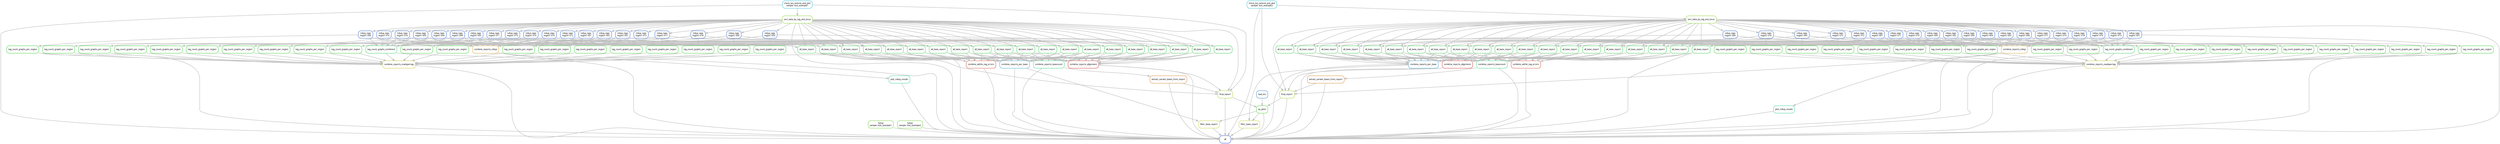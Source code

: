 digraph snakemake_dag {
    graph[bgcolor=white, margin=0];
    node[shape=box, style=rounded, fontname=sans,                 fontsize=10, penwidth=2];
    edge[penwidth=2, color=grey];
	0[label = "all", color = "0.64 0.6 0.85", style="rounded"];
	1[label = "check_loci_extend_and_plot\nsample: test_example1", color = "0.52 0.6 0.85", style="rounded"];
	2[label = "check_loci_extend_and_plot\nsample: test_example2", color = "0.52 0.6 0.85", style="rounded"];
	3[label = "sort_data_by_tag_and_locus", color = "0.24 0.6 0.85", style="rounded"];
	4[label = "sort_data_by_tag_and_locus", color = "0.24 0.6 0.85", style="rounded"];
	5[label = "fastqc\nsample: test_example1", color = "0.27 0.6 0.85", style="rounded"];
	6[label = "fastqc\nsample: test_example2", color = "0.27 0.6 0.85", style="rounded"];
	7[label = "combine_reports_per_base", color = "0.55 0.6 0.85", style="rounded"];
	8[label = "all_base_report", color = "0.36 0.6 0.85", style="rounded"];
	9[label = "rollup_tags\nregion: 000", color = "0.61 0.6 0.85", style="rounded"];
	10[label = "all_base_report", color = "0.36 0.6 0.85", style="rounded"];
	11[label = "rollup_tags\nregion: 001", color = "0.61 0.6 0.85", style="rounded"];
	12[label = "all_base_report", color = "0.36 0.6 0.85", style="rounded"];
	13[label = "rollup_tags\nregion: 002", color = "0.61 0.6 0.85", style="rounded"];
	14[label = "all_base_report", color = "0.36 0.6 0.85", style="rounded"];
	15[label = "rollup_tags\nregion: 003", color = "0.61 0.6 0.85", style="rounded"];
	16[label = "all_base_report", color = "0.36 0.6 0.85", style="rounded"];
	17[label = "rollup_tags\nregion: 004", color = "0.61 0.6 0.85", style="rounded"];
	18[label = "all_base_report", color = "0.36 0.6 0.85", style="rounded"];
	19[label = "rollup_tags\nregion: 005", color = "0.61 0.6 0.85", style="rounded"];
	20[label = "all_base_report", color = "0.36 0.6 0.85", style="rounded"];
	21[label = "rollup_tags\nregion: 006", color = "0.61 0.6 0.85", style="rounded"];
	22[label = "all_base_report", color = "0.36 0.6 0.85", style="rounded"];
	23[label = "rollup_tags\nregion: 007", color = "0.61 0.6 0.85", style="rounded"];
	24[label = "all_base_report", color = "0.36 0.6 0.85", style="rounded"];
	25[label = "rollup_tags\nregion: 008", color = "0.61 0.6 0.85", style="rounded"];
	26[label = "all_base_report", color = "0.36 0.6 0.85", style="rounded"];
	27[label = "rollup_tags\nregion: 009", color = "0.61 0.6 0.85", style="rounded"];
	28[label = "all_base_report", color = "0.36 0.6 0.85", style="rounded"];
	29[label = "rollup_tags\nregion: 010", color = "0.61 0.6 0.85", style="rounded"];
	30[label = "all_base_report", color = "0.36 0.6 0.85", style="rounded"];
	31[label = "rollup_tags\nregion: 011", color = "0.61 0.6 0.85", style="rounded"];
	32[label = "all_base_report", color = "0.36 0.6 0.85", style="rounded"];
	33[label = "rollup_tags\nregion: 012", color = "0.61 0.6 0.85", style="rounded"];
	34[label = "all_base_report", color = "0.36 0.6 0.85", style="rounded"];
	35[label = "rollup_tags\nregion: 013", color = "0.61 0.6 0.85", style="rounded"];
	36[label = "all_base_report", color = "0.36 0.6 0.85", style="rounded"];
	37[label = "rollup_tags\nregion: 014", color = "0.61 0.6 0.85", style="rounded"];
	38[label = "all_base_report", color = "0.36 0.6 0.85", style="rounded"];
	39[label = "rollup_tags\nregion: 015", color = "0.61 0.6 0.85", style="rounded"];
	40[label = "all_base_report", color = "0.36 0.6 0.85", style="rounded"];
	41[label = "rollup_tags\nregion: 016", color = "0.61 0.6 0.85", style="rounded"];
	42[label = "all_base_report", color = "0.36 0.6 0.85", style="rounded"];
	43[label = "rollup_tags\nregion: 017", color = "0.61 0.6 0.85", style="rounded"];
	44[label = "all_base_report", color = "0.36 0.6 0.85", style="rounded"];
	45[label = "rollup_tags\nregion: 018", color = "0.61 0.6 0.85", style="rounded"];
	46[label = "all_base_report", color = "0.36 0.6 0.85", style="rounded"];
	47[label = "rollup_tags\nregion: 019", color = "0.61 0.6 0.85", style="rounded"];
	48[label = "combine_reports_per_base", color = "0.55 0.6 0.85", style="rounded"];
	49[label = "all_base_report", color = "0.36 0.6 0.85", style="rounded"];
	50[label = "rollup_tags\nregion: 000", color = "0.61 0.6 0.85", style="rounded"];
	51[label = "all_base_report", color = "0.36 0.6 0.85", style="rounded"];
	52[label = "rollup_tags\nregion: 001", color = "0.61 0.6 0.85", style="rounded"];
	53[label = "all_base_report", color = "0.36 0.6 0.85", style="rounded"];
	54[label = "rollup_tags\nregion: 002", color = "0.61 0.6 0.85", style="rounded"];
	55[label = "all_base_report", color = "0.36 0.6 0.85", style="rounded"];
	56[label = "rollup_tags\nregion: 003", color = "0.61 0.6 0.85", style="rounded"];
	57[label = "all_base_report", color = "0.36 0.6 0.85", style="rounded"];
	58[label = "rollup_tags\nregion: 004", color = "0.61 0.6 0.85", style="rounded"];
	59[label = "all_base_report", color = "0.36 0.6 0.85", style="rounded"];
	60[label = "rollup_tags\nregion: 005", color = "0.61 0.6 0.85", style="rounded"];
	61[label = "all_base_report", color = "0.36 0.6 0.85", style="rounded"];
	62[label = "rollup_tags\nregion: 006", color = "0.61 0.6 0.85", style="rounded"];
	63[label = "all_base_report", color = "0.36 0.6 0.85", style="rounded"];
	64[label = "rollup_tags\nregion: 007", color = "0.61 0.6 0.85", style="rounded"];
	65[label = "all_base_report", color = "0.36 0.6 0.85", style="rounded"];
	66[label = "rollup_tags\nregion: 008", color = "0.61 0.6 0.85", style="rounded"];
	67[label = "all_base_report", color = "0.36 0.6 0.85", style="rounded"];
	68[label = "rollup_tags\nregion: 009", color = "0.61 0.6 0.85", style="rounded"];
	69[label = "all_base_report", color = "0.36 0.6 0.85", style="rounded"];
	70[label = "rollup_tags\nregion: 010", color = "0.61 0.6 0.85", style="rounded"];
	71[label = "all_base_report", color = "0.36 0.6 0.85", style="rounded"];
	72[label = "rollup_tags\nregion: 011", color = "0.61 0.6 0.85", style="rounded"];
	73[label = "all_base_report", color = "0.36 0.6 0.85", style="rounded"];
	74[label = "rollup_tags\nregion: 012", color = "0.61 0.6 0.85", style="rounded"];
	75[label = "all_base_report", color = "0.36 0.6 0.85", style="rounded"];
	76[label = "rollup_tags\nregion: 013", color = "0.61 0.6 0.85", style="rounded"];
	77[label = "all_base_report", color = "0.36 0.6 0.85", style="rounded"];
	78[label = "rollup_tags\nregion: 014", color = "0.61 0.6 0.85", style="rounded"];
	79[label = "all_base_report", color = "0.36 0.6 0.85", style="rounded"];
	80[label = "rollup_tags\nregion: 015", color = "0.61 0.6 0.85", style="rounded"];
	81[label = "all_base_report", color = "0.36 0.6 0.85", style="rounded"];
	82[label = "rollup_tags\nregion: 016", color = "0.61 0.6 0.85", style="rounded"];
	83[label = "all_base_report", color = "0.36 0.6 0.85", style="rounded"];
	84[label = "rollup_tags\nregion: 017", color = "0.61 0.6 0.85", style="rounded"];
	85[label = "all_base_report", color = "0.36 0.6 0.85", style="rounded"];
	86[label = "rollup_tags\nregion: 018", color = "0.61 0.6 0.85", style="rounded"];
	87[label = "all_base_report", color = "0.36 0.6 0.85", style="rounded"];
	88[label = "rollup_tags\nregion: 019", color = "0.61 0.6 0.85", style="rounded"];
	89[label = "tag_count_graphs_per_region", color = "0.33 0.6 0.85", style="rounded"];
	90[label = "tag_count_graphs_per_region", color = "0.33 0.6 0.85", style="rounded"];
	91[label = "tag_count_graphs_combined", color = "0.39 0.6 0.85", style="rounded"];
	92[label = "tag_count_graphs_combined", color = "0.39 0.6 0.85", style="rounded"];
	93[label = "combine_reports_alignment", color = "0.00 0.6 0.85", style="rounded"];
	94[label = "combine_reports_alignment", color = "0.00 0.6 0.85", style="rounded"];
	95[label = "combine_reports_basecount", color = "0.42 0.6 0.85", style="rounded"];
	96[label = "combine_reports_basecount", color = "0.42 0.6 0.85", style="rounded"];
	97[label = "combine_reports_rollup", color = "0.12 0.6 0.85", style="rounded"];
	98[label = "combine_reports_rollup", color = "0.12 0.6 0.85", style="rounded"];
	99[label = "extract_variant_bases_from_report", color = "0.09 0.6 0.85", style="rounded"];
	100[label = "extract_variant_bases_from_report", color = "0.09 0.6 0.85", style="rounded"];
	101[label = "plot_rollup_results", color = "0.45 0.6 0.85", style="rounded"];
	102[label = "plot_rollup_results", color = "0.45 0.6 0.85", style="rounded"];
	103[label = "combine_within_tag_errors", color = "0.03 0.6 0.85", style="rounded"];
	104[label = "combine_within_tag_errors", color = "0.03 0.6 0.85", style="rounded"];
	105[label = "combine_reports_readspertag", color = "0.15 0.6 0.85", style="rounded"];
	106[label = "tag_count_graphs_per_region", color = "0.33 0.6 0.85", style="rounded"];
	107[label = "tag_count_graphs_per_region", color = "0.33 0.6 0.85", style="rounded"];
	108[label = "tag_count_graphs_per_region", color = "0.33 0.6 0.85", style="rounded"];
	109[label = "tag_count_graphs_per_region", color = "0.33 0.6 0.85", style="rounded"];
	110[label = "tag_count_graphs_per_region", color = "0.33 0.6 0.85", style="rounded"];
	111[label = "tag_count_graphs_per_region", color = "0.33 0.6 0.85", style="rounded"];
	112[label = "tag_count_graphs_per_region", color = "0.33 0.6 0.85", style="rounded"];
	113[label = "tag_count_graphs_per_region", color = "0.33 0.6 0.85", style="rounded"];
	114[label = "tag_count_graphs_per_region", color = "0.33 0.6 0.85", style="rounded"];
	115[label = "tag_count_graphs_per_region", color = "0.33 0.6 0.85", style="rounded"];
	116[label = "tag_count_graphs_per_region", color = "0.33 0.6 0.85", style="rounded"];
	117[label = "tag_count_graphs_per_region", color = "0.33 0.6 0.85", style="rounded"];
	118[label = "tag_count_graphs_per_region", color = "0.33 0.6 0.85", style="rounded"];
	119[label = "tag_count_graphs_per_region", color = "0.33 0.6 0.85", style="rounded"];
	120[label = "tag_count_graphs_per_region", color = "0.33 0.6 0.85", style="rounded"];
	121[label = "tag_count_graphs_per_region", color = "0.33 0.6 0.85", style="rounded"];
	122[label = "tag_count_graphs_per_region", color = "0.33 0.6 0.85", style="rounded"];
	123[label = "tag_count_graphs_per_region", color = "0.33 0.6 0.85", style="rounded"];
	124[label = "tag_count_graphs_per_region", color = "0.33 0.6 0.85", style="rounded"];
	125[label = "combine_reports_readspertag", color = "0.15 0.6 0.85", style="rounded"];
	126[label = "tag_count_graphs_per_region", color = "0.33 0.6 0.85", style="rounded"];
	127[label = "tag_count_graphs_per_region", color = "0.33 0.6 0.85", style="rounded"];
	128[label = "tag_count_graphs_per_region", color = "0.33 0.6 0.85", style="rounded"];
	129[label = "tag_count_graphs_per_region", color = "0.33 0.6 0.85", style="rounded"];
	130[label = "tag_count_graphs_per_region", color = "0.33 0.6 0.85", style="rounded"];
	131[label = "tag_count_graphs_per_region", color = "0.33 0.6 0.85", style="rounded"];
	132[label = "tag_count_graphs_per_region", color = "0.33 0.6 0.85", style="rounded"];
	133[label = "tag_count_graphs_per_region", color = "0.33 0.6 0.85", style="rounded"];
	134[label = "tag_count_graphs_per_region", color = "0.33 0.6 0.85", style="rounded"];
	135[label = "tag_count_graphs_per_region", color = "0.33 0.6 0.85", style="rounded"];
	136[label = "tag_count_graphs_per_region", color = "0.33 0.6 0.85", style="rounded"];
	137[label = "tag_count_graphs_per_region", color = "0.33 0.6 0.85", style="rounded"];
	138[label = "tag_count_graphs_per_region", color = "0.33 0.6 0.85", style="rounded"];
	139[label = "tag_count_graphs_per_region", color = "0.33 0.6 0.85", style="rounded"];
	140[label = "tag_count_graphs_per_region", color = "0.33 0.6 0.85", style="rounded"];
	141[label = "tag_count_graphs_per_region", color = "0.33 0.6 0.85", style="rounded"];
	142[label = "tag_count_graphs_per_region", color = "0.33 0.6 0.85", style="rounded"];
	143[label = "tag_count_graphs_per_region", color = "0.33 0.6 0.85", style="rounded"];
	144[label = "tag_count_graphs_per_region", color = "0.33 0.6 0.85", style="rounded"];
	145[label = "final_report", color = "0.21 0.6 0.85", style="rounded"];
	146[label = "final_report", color = "0.21 0.6 0.85", style="rounded"];
	147[label = "filter_base_report", color = "0.18 0.6 0.85", style="rounded"];
	148[label = "qc_plots", color = "0.30 0.6 0.85", style="rounded"];
	149[label = "bad_loci", color = "0.58 0.6 0.85", style="rounded"];
	150[label = "filter_base_report", color = "0.18 0.6 0.85", style="rounded"];
	1 -> 0
	2 -> 0
	3 -> 0
	4 -> 0
	5 -> 0
	6 -> 0
	7 -> 0
	48 -> 0
	8 -> 0
	51 -> 0
	89 -> 0
	90 -> 0
	91 -> 0
	92 -> 0
	93 -> 0
	94 -> 0
	95 -> 0
	96 -> 0
	97 -> 0
	98 -> 0
	99 -> 0
	100 -> 0
	101 -> 0
	102 -> 0
	103 -> 0
	104 -> 0
	105 -> 0
	125 -> 0
	145 -> 0
	146 -> 0
	147 -> 0
	150 -> 0
	148 -> 0
	1 -> 3
	2 -> 4
	8 -> 7
	10 -> 7
	12 -> 7
	14 -> 7
	16 -> 7
	18 -> 7
	20 -> 7
	22 -> 7
	24 -> 7
	26 -> 7
	28 -> 7
	30 -> 7
	32 -> 7
	34 -> 7
	36 -> 7
	38 -> 7
	40 -> 7
	42 -> 7
	44 -> 7
	46 -> 7
	9 -> 8
	3 -> 8
	3 -> 9
	11 -> 10
	3 -> 10
	3 -> 11
	13 -> 12
	3 -> 12
	3 -> 13
	15 -> 14
	3 -> 14
	3 -> 15
	17 -> 16
	3 -> 16
	3 -> 17
	19 -> 18
	3 -> 18
	3 -> 19
	21 -> 20
	3 -> 20
	3 -> 21
	23 -> 22
	3 -> 22
	3 -> 23
	25 -> 24
	3 -> 24
	3 -> 25
	27 -> 26
	3 -> 26
	3 -> 27
	29 -> 28
	3 -> 28
	3 -> 29
	31 -> 30
	3 -> 30
	3 -> 31
	33 -> 32
	3 -> 32
	3 -> 33
	35 -> 34
	3 -> 34
	3 -> 35
	37 -> 36
	3 -> 36
	3 -> 37
	39 -> 38
	3 -> 38
	3 -> 39
	41 -> 40
	3 -> 40
	3 -> 41
	43 -> 42
	3 -> 42
	3 -> 43
	45 -> 44
	3 -> 44
	3 -> 45
	47 -> 46
	3 -> 46
	3 -> 47
	49 -> 48
	51 -> 48
	53 -> 48
	55 -> 48
	57 -> 48
	59 -> 48
	61 -> 48
	63 -> 48
	65 -> 48
	67 -> 48
	69 -> 48
	71 -> 48
	73 -> 48
	75 -> 48
	77 -> 48
	79 -> 48
	81 -> 48
	83 -> 48
	85 -> 48
	87 -> 48
	50 -> 49
	4 -> 49
	4 -> 50
	52 -> 51
	4 -> 51
	4 -> 52
	54 -> 53
	4 -> 53
	4 -> 54
	56 -> 55
	4 -> 55
	4 -> 56
	58 -> 57
	4 -> 57
	4 -> 58
	60 -> 59
	4 -> 59
	4 -> 60
	62 -> 61
	4 -> 61
	4 -> 62
	64 -> 63
	4 -> 63
	4 -> 64
	66 -> 65
	4 -> 65
	4 -> 66
	68 -> 67
	4 -> 67
	4 -> 68
	70 -> 69
	4 -> 69
	4 -> 70
	72 -> 71
	4 -> 71
	4 -> 72
	74 -> 73
	4 -> 73
	4 -> 74
	76 -> 75
	4 -> 75
	4 -> 76
	78 -> 77
	4 -> 77
	4 -> 78
	80 -> 79
	4 -> 79
	4 -> 80
	82 -> 81
	4 -> 81
	4 -> 82
	84 -> 83
	4 -> 83
	4 -> 84
	86 -> 85
	4 -> 85
	4 -> 86
	88 -> 87
	4 -> 87
	4 -> 88
	9 -> 89
	52 -> 90
	9 -> 91
	11 -> 91
	13 -> 91
	15 -> 91
	17 -> 91
	19 -> 91
	21 -> 91
	23 -> 91
	25 -> 91
	27 -> 91
	29 -> 91
	31 -> 91
	33 -> 91
	35 -> 91
	37 -> 91
	39 -> 91
	41 -> 91
	43 -> 91
	45 -> 91
	47 -> 91
	50 -> 92
	52 -> 92
	54 -> 92
	56 -> 92
	58 -> 92
	60 -> 92
	62 -> 92
	64 -> 92
	66 -> 92
	68 -> 92
	70 -> 92
	72 -> 92
	74 -> 92
	76 -> 92
	78 -> 92
	80 -> 92
	82 -> 92
	84 -> 92
	86 -> 92
	88 -> 92
	8 -> 93
	10 -> 93
	12 -> 93
	14 -> 93
	16 -> 93
	18 -> 93
	20 -> 93
	22 -> 93
	24 -> 93
	26 -> 93
	28 -> 93
	30 -> 93
	32 -> 93
	34 -> 93
	36 -> 93
	38 -> 93
	40 -> 93
	42 -> 93
	44 -> 93
	46 -> 93
	49 -> 94
	51 -> 94
	53 -> 94
	55 -> 94
	57 -> 94
	59 -> 94
	61 -> 94
	63 -> 94
	65 -> 94
	67 -> 94
	69 -> 94
	71 -> 94
	73 -> 94
	75 -> 94
	77 -> 94
	79 -> 94
	81 -> 94
	83 -> 94
	85 -> 94
	87 -> 94
	8 -> 95
	10 -> 95
	12 -> 95
	14 -> 95
	16 -> 95
	18 -> 95
	20 -> 95
	22 -> 95
	24 -> 95
	26 -> 95
	28 -> 95
	30 -> 95
	32 -> 95
	34 -> 95
	36 -> 95
	38 -> 95
	40 -> 95
	42 -> 95
	44 -> 95
	46 -> 95
	49 -> 96
	51 -> 96
	53 -> 96
	55 -> 96
	57 -> 96
	59 -> 96
	61 -> 96
	63 -> 96
	65 -> 96
	67 -> 96
	69 -> 96
	71 -> 96
	73 -> 96
	75 -> 96
	77 -> 96
	79 -> 96
	81 -> 96
	83 -> 96
	85 -> 96
	87 -> 96
	9 -> 97
	11 -> 97
	13 -> 97
	15 -> 97
	17 -> 97
	19 -> 97
	21 -> 97
	23 -> 97
	25 -> 97
	27 -> 97
	29 -> 97
	31 -> 97
	33 -> 97
	35 -> 97
	37 -> 97
	39 -> 97
	41 -> 97
	43 -> 97
	45 -> 97
	47 -> 97
	50 -> 98
	52 -> 98
	54 -> 98
	56 -> 98
	58 -> 98
	60 -> 98
	62 -> 98
	64 -> 98
	66 -> 98
	68 -> 98
	70 -> 98
	72 -> 98
	74 -> 98
	76 -> 98
	78 -> 98
	80 -> 98
	82 -> 98
	84 -> 98
	86 -> 98
	88 -> 98
	95 -> 99
	96 -> 100
	97 -> 101
	98 -> 102
	8 -> 103
	10 -> 103
	12 -> 103
	14 -> 103
	16 -> 103
	18 -> 103
	20 -> 103
	22 -> 103
	24 -> 103
	26 -> 103
	28 -> 103
	30 -> 103
	32 -> 103
	34 -> 103
	36 -> 103
	38 -> 103
	40 -> 103
	42 -> 103
	44 -> 103
	46 -> 103
	49 -> 104
	51 -> 104
	53 -> 104
	55 -> 104
	57 -> 104
	59 -> 104
	61 -> 104
	63 -> 104
	65 -> 104
	67 -> 104
	69 -> 104
	71 -> 104
	73 -> 104
	75 -> 104
	77 -> 104
	79 -> 104
	81 -> 104
	83 -> 104
	85 -> 104
	87 -> 104
	89 -> 105
	106 -> 105
	107 -> 105
	108 -> 105
	109 -> 105
	110 -> 105
	111 -> 105
	112 -> 105
	113 -> 105
	114 -> 105
	115 -> 105
	116 -> 105
	117 -> 105
	118 -> 105
	119 -> 105
	120 -> 105
	121 -> 105
	122 -> 105
	123 -> 105
	124 -> 105
	91 -> 105
	11 -> 106
	13 -> 107
	15 -> 108
	17 -> 109
	19 -> 110
	21 -> 111
	23 -> 112
	25 -> 113
	27 -> 114
	29 -> 115
	31 -> 116
	33 -> 117
	35 -> 118
	37 -> 119
	39 -> 120
	41 -> 121
	43 -> 122
	45 -> 123
	47 -> 124
	126 -> 125
	90 -> 125
	127 -> 125
	128 -> 125
	129 -> 125
	130 -> 125
	131 -> 125
	132 -> 125
	133 -> 125
	134 -> 125
	135 -> 125
	136 -> 125
	137 -> 125
	138 -> 125
	139 -> 125
	140 -> 125
	141 -> 125
	142 -> 125
	143 -> 125
	144 -> 125
	92 -> 125
	50 -> 126
	54 -> 127
	56 -> 128
	58 -> 129
	60 -> 130
	62 -> 131
	64 -> 132
	66 -> 133
	68 -> 134
	70 -> 135
	72 -> 136
	74 -> 137
	76 -> 138
	78 -> 139
	80 -> 140
	82 -> 141
	84 -> 142
	86 -> 143
	88 -> 144
	1 -> 145
	3 -> 145
	97 -> 145
	93 -> 145
	99 -> 145
	2 -> 146
	4 -> 146
	98 -> 146
	94 -> 146
	100 -> 146
	148 -> 147
	7 -> 147
	145 -> 148
	146 -> 148
	149 -> 148
	148 -> 150
	48 -> 150
}            
